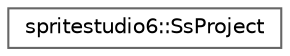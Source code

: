 digraph "Graphical Class Hierarchy"
{
 // LATEX_PDF_SIZE
  bgcolor="transparent";
  edge [fontname=Helvetica,fontsize=10,labelfontname=Helvetica,labelfontsize=10];
  node [fontname=Helvetica,fontsize=10,shape=box,height=0.2,width=0.4];
  rankdir="LR";
  Node0 [id="Node000000",label="spritestudio6::SsProject",height=0.2,width=0.4,color="grey40", fillcolor="white", style="filled",URL="$classspritestudio6_1_1_ss_project.html",tooltip=" "];
}
